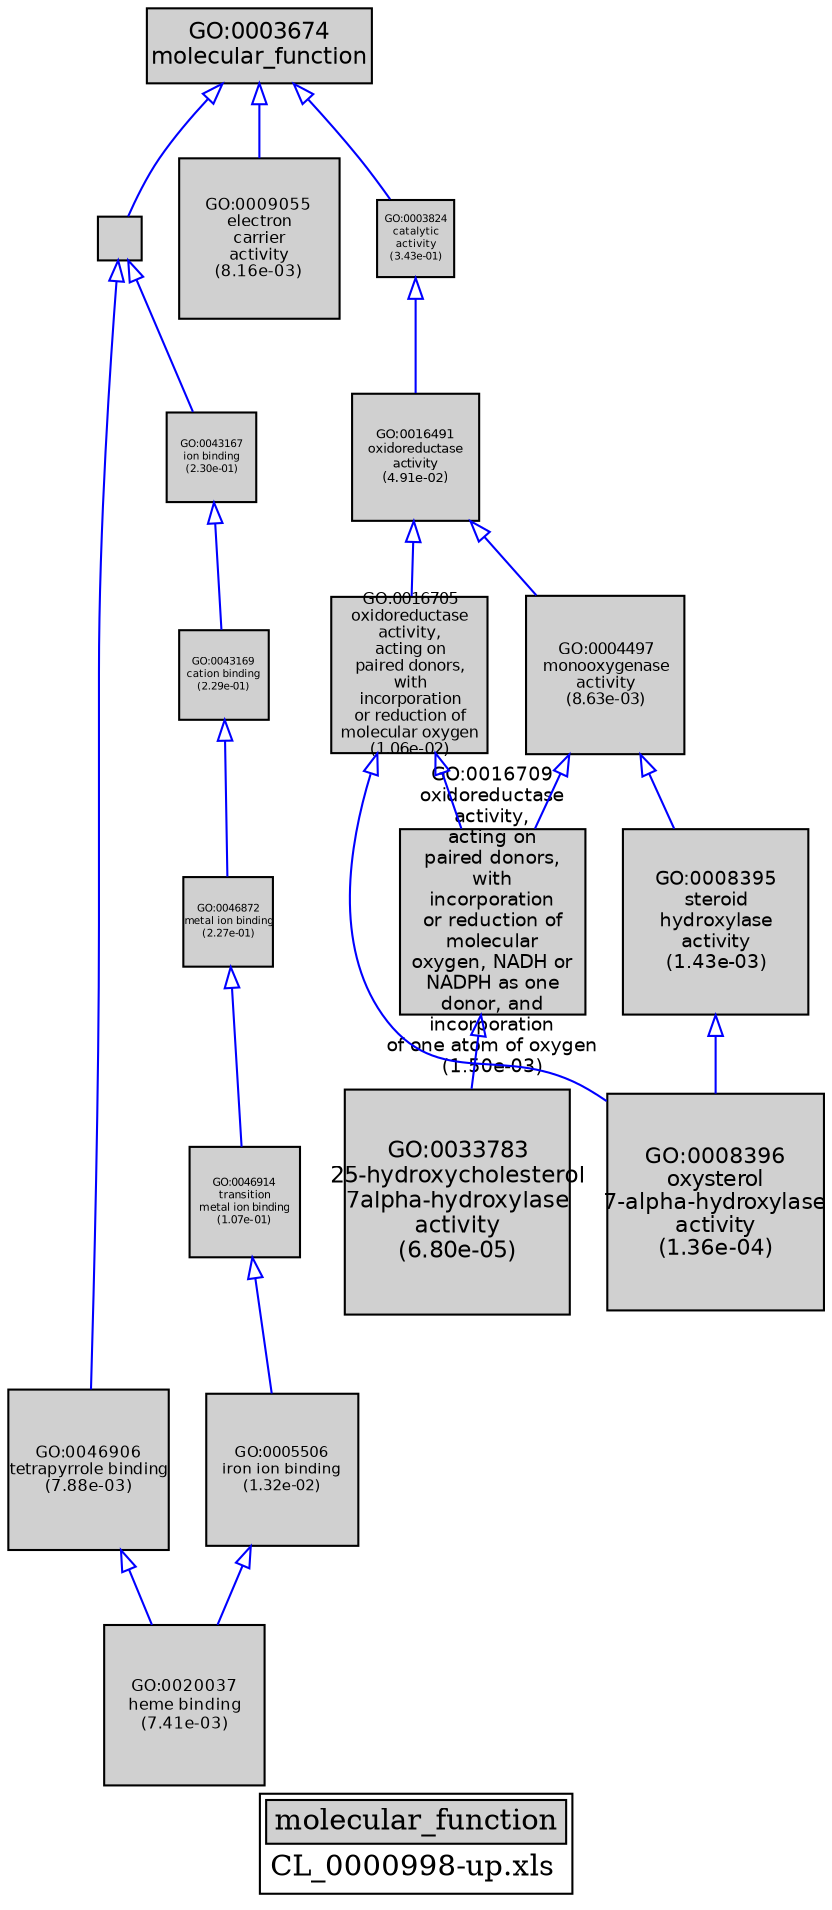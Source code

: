 digraph "molecular_function" {
graph [ bgcolor = "#FFFFFF", label = <<TABLE COLOR="black" BGCOLOR="white"><TR><TD COLSPAN="2" BGCOLOR="#D0D0D0"><FONT COLOR="black">molecular_function</FONT></TD></TR><TR><TD BORDER="0">CL_0000998-up.xls</TD></TR></TABLE>> ];
node [ fontname = "Helvetica" ];

subgraph "nodes" {

node [ style = "filled", fixedsize = "true", width = 1, shape = "box", fontsize = 9, fillcolor = "#D0D0D0", fontcolor = "black", color = "black" ];

"GO:0020037" [ URL = "#GO:0020037", label = <<TABLE BORDER="0"><TR><TD>GO:0020037<BR/>heme binding<BR/>(7.41e-03)</TD></TR></TABLE>>, width = 1.07469026546, shape = "box", fontsize = 7.73776991134, height = 1.07469026546 ];
"GO:0046872" [ URL = "#GO:0046872", label = <<TABLE BORDER="0"><TR><TD>GO:0046872<BR/>metal ion binding<BR/>(2.27e-01)</TD></TR></TABLE>>, width = 0.596990174861, shape = "box", fontsize = 5.0, height = 0.596990174861 ];
"GO:0004497" [ URL = "#GO:0004497", label = <<TABLE BORDER="0"><TR><TD>GO:0004497<BR/>monooxygenase<BR/>activity<BR/>(8.63e-03)</TD></TR></TABLE>>, width = 1.05796213654, shape = "box", fontsize = 7.61732738311, height = 1.05796213654 ];
"GO:0043169" [ URL = "#GO:0043169", label = <<TABLE BORDER="0"><TR><TD>GO:0043169<BR/>cation binding<BR/>(2.29e-01)</TD></TR></TABLE>>, width = 0.594771779884, shape = "box", fontsize = 5.0, height = 0.594771779884 ];
"GO:0008395" [ URL = "#GO:0008395", label = <<TABLE BORDER="0"><TR><TD>GO:0008395<BR/>steroid<BR/>hydroxylase<BR/>activity<BR/>(1.43e-03)</TD></TR></TABLE>>, width = 1.24070802029, shape = "box", fontsize = 8.93309774607, height = 1.24070802029 ];
"GO:0016705" [ URL = "#GO:0016705", label = <<TABLE BORDER="0"><TR><TD>GO:0016705<BR/>oxidoreductase<BR/>activity,<BR/>acting on<BR/>paired donors,<BR/>with<BR/>incorporation<BR/>or reduction of<BR/>molecular oxygen<BR/>(1.06e-02)</TD></TR></TABLE>>, width = 1.03502523574, shape = "box", fontsize = 7.45218169735, height = 1.03502523574 ];
"GO:0005488" [ URL = "#GO:0005488", label = "", width = 0.290253847768, shape = "box", height = 0.290253847768 ];
"GO:0046914" [ URL = "#GO:0046914", label = <<TABLE BORDER="0"><TR><TD>GO:0046914<BR/>transition<BR/>metal ion binding<BR/>(1.07e-01)</TD></TR></TABLE>>, width = 0.729808566749, shape = "box", fontsize = 5.2546216806, height = 0.729808566749 ];
"GO:0016709" [ URL = "#GO:0016709", label = <<TABLE BORDER="0"><TR><TD>GO:0016709<BR/>oxidoreductase<BR/>activity,<BR/>acting on<BR/>paired donors,<BR/>with<BR/>incorporation<BR/>or reduction of<BR/>molecular<BR/>oxygen, NADH or<BR/>NADPH as one<BR/>donor, and<BR/>incorporation<BR/>of one atom of oxygen<BR/>(1.50e-03)</TD></TR></TABLE>>, width = 1.23632432004, shape = "box", fontsize = 8.90153510426, height = 1.23632432004 ];
"GO:0003674" [ URL = "#GO:0003674", label = <<TABLE BORDER="0"><TR><TD>GO:0003674<BR/>molecular_function</TD></TR></TABLE>>, width = 1.5, shape = "box", fontsize = 10.8 ];
"GO:0005506" [ URL = "#GO:0005506", label = <<TABLE BORDER="0"><TR><TD>GO:0005506<BR/>iron ion binding<BR/>(1.32e-02)</TD></TR></TABLE>>, width = 1.01014444899, shape = "box", fontsize = 7.27304003276, height = 1.01014444899 ];
"GO:0009055" [ URL = "#GO:0009055", label = <<TABLE BORDER="0"><TR><TD>GO:0009055<BR/>electron<BR/>carrier<BR/>activity<BR/>(8.16e-03)</TD></TR></TABLE>>, width = 1.06419807614, shape = "box", fontsize = 7.66222614818, height = 1.06419807614 ];
"GO:0016491" [ URL = "#GO:0016491", label = <<TABLE BORDER="0"><TR><TD>GO:0016491<BR/>oxidoreductase<BR/>activity<BR/>(4.91e-02)</TD></TR></TABLE>>, width = 0.844582553349, shape = "box", fontsize = 6.08099438411, height = 0.844582553349 ];
"GO:0008396" [ URL = "#GO:0008396", label = <<TABLE BORDER="0"><TR><TD>GO:0008396<BR/>oxysterol<BR/>7-alpha-hydroxylase<BR/>activity<BR/>(1.36e-04)</TD></TR></TABLE>>, width = 1.44506317957, shape = "box", fontsize = 10.4044548929, height = 1.44506317957 ];
"GO:0043167" [ URL = "#GO:0043167", label = <<TABLE BORDER="0"><TR><TD>GO:0043167<BR/>ion binding<BR/>(2.30e-01)</TD></TR></TABLE>>, width = 0.594074717103, shape = "box", fontsize = 5.0, height = 0.594074717103 ];
"GO:0033783" [ URL = "#GO:0033783", label = <<TABLE BORDER="0"><TR><TD>GO:0033783<BR/>25-hydroxycholesterol<BR/>7alpha-hydroxylase<BR/>activity<BR/>(6.80e-05)</TD></TR></TABLE>>, width = 1.5, shape = "box", fontsize = 10.8, height = 1.5 ];
"GO:0003824" [ URL = "#GO:0003824", label = <<TABLE BORDER="0"><TR><TD>GO:0003824<BR/>catalytic<BR/>activity<BR/>(3.43e-01)</TD></TR></TABLE>>, width = 0.509891088704, shape = "box", fontsize = 5.0, height = 0.509891088704 ];
"GO:0046906" [ URL = "#GO:0046906", label = <<TABLE BORDER="0"><TR><TD>GO:0046906<BR/>tetrapyrrole binding<BR/>(7.88e-03)</TD></TR></TABLE>>, width = 1.06790952203, shape = "box", fontsize = 7.68894855861, height = 1.06790952203 ];
}
subgraph "edges" {


edge [ dir = "back", weight = 1 ];
subgraph "regulates" {


edge [ color = "cyan", arrowtail = "none" ];
subgraph "positive" {


edge [ color = "green", arrowtail = "vee" ];
}
subgraph "negative" {


edge [ color = "red", arrowtail = "tee" ];
}
}
subgraph "part_of" {


edge [ color = "purple", arrowtail = "diamond", weight = 2.5 ];
}
subgraph "is_a" {


edge [ color = "blue", arrowtail = "empty", weight = 5.0 ];
"GO:0016705" -> "GO:0016709";
"GO:0016491" -> "GO:0004497";
"GO:0004497" -> "GO:0008395";
"GO:0043167" -> "GO:0043169";
"GO:0008395" -> "GO:0008396";
"GO:0003824" -> "GO:0016491";
"GO:0005488" -> "GO:0043167";
"GO:0003674" -> "GO:0005488";
"GO:0016491" -> "GO:0016705";
"GO:0003674" -> "GO:0003824";
"GO:0016705" -> "GO:0008396";
"GO:0004497" -> "GO:0016709";
"GO:0046914" -> "GO:0005506";
"GO:0043169" -> "GO:0046872";
"GO:0005506" -> "GO:0020037";
"GO:0003674" -> "GO:0009055";
"GO:0016709" -> "GO:0033783";
"GO:0046906" -> "GO:0020037";
"GO:0005488" -> "GO:0046906";
"GO:0046872" -> "GO:0046914";
}
}
}

